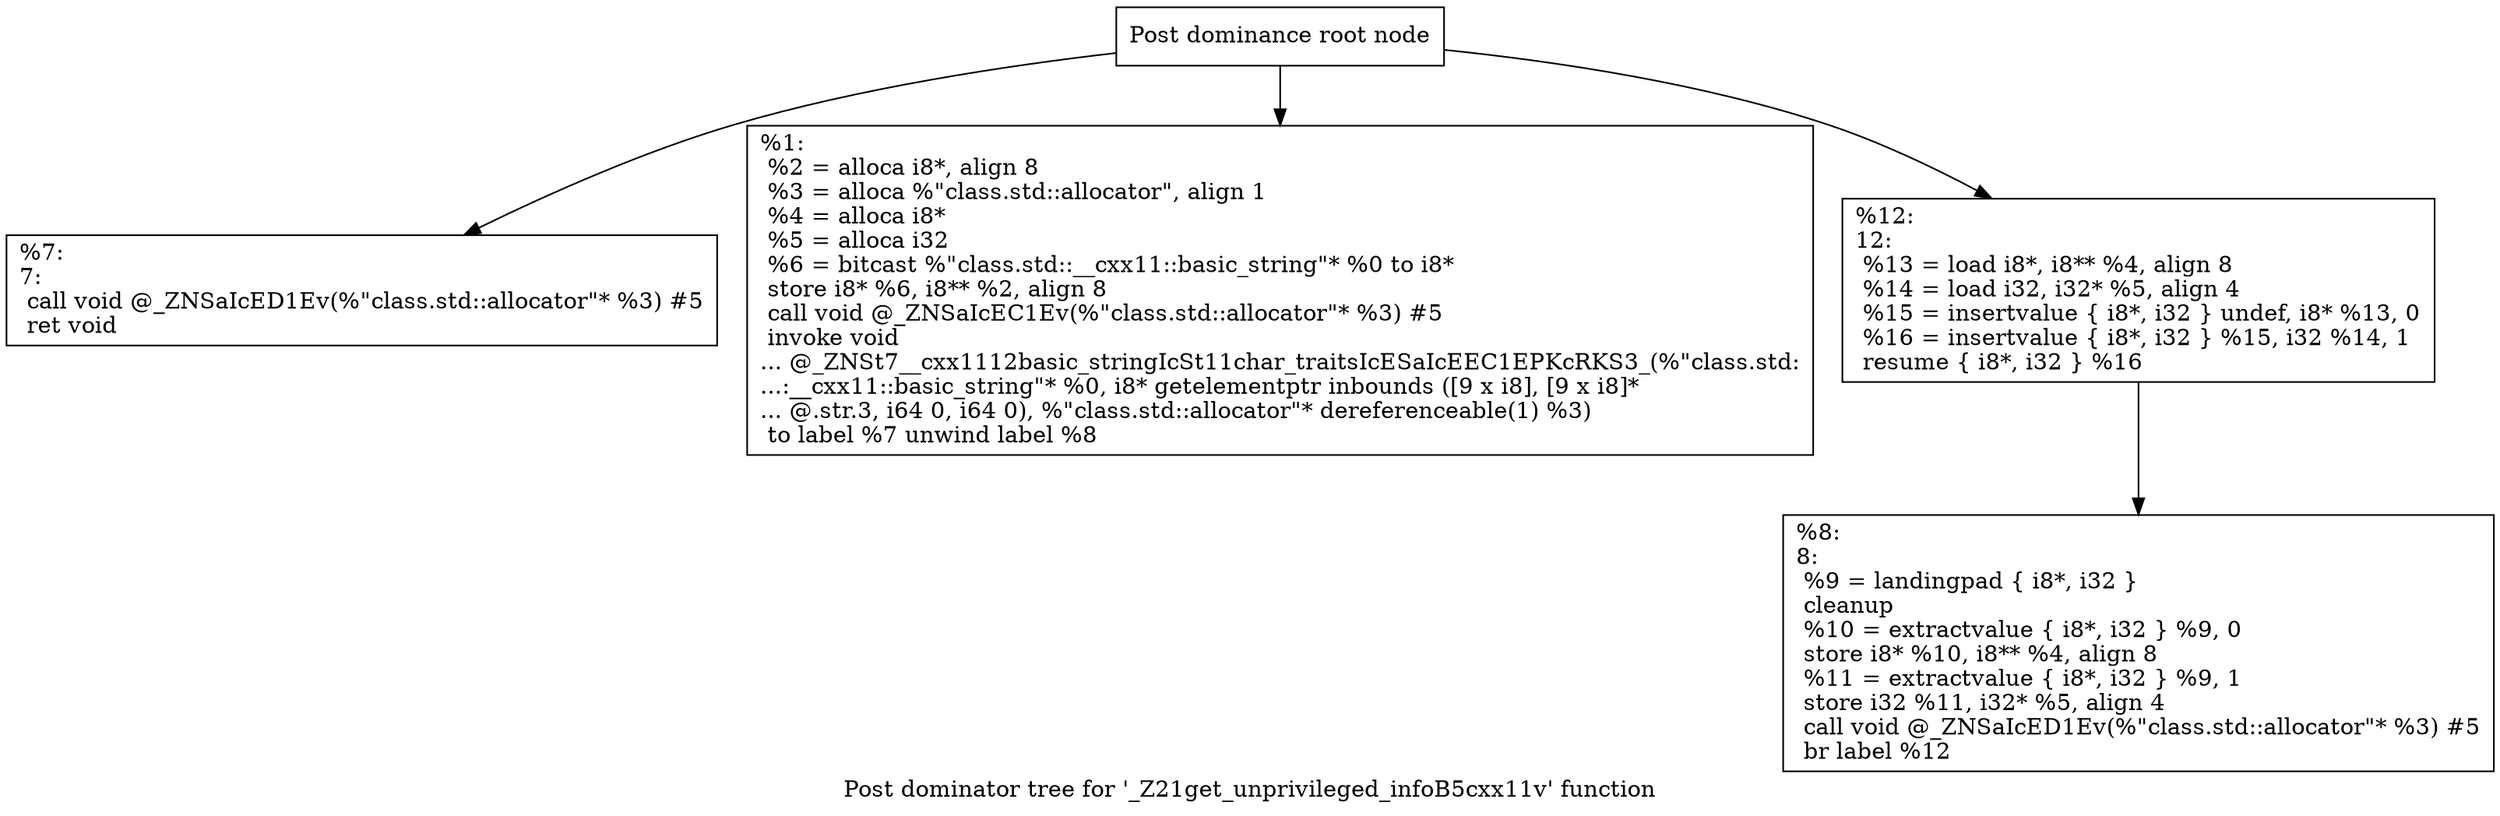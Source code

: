 digraph "Post dominator tree for '_Z21get_unprivileged_infoB5cxx11v' function" {
	label="Post dominator tree for '_Z21get_unprivileged_infoB5cxx11v' function";

	Node0x2353510 [shape=record,label="{Post dominance root node}"];
	Node0x2353510 -> Node0x2349f30;
	Node0x2353510 -> Node0x23535b0;
	Node0x2353510 -> Node0x2354780;
	Node0x2349f30 [shape=record,label="{%7:\l7:                                                \l  call void @_ZNSaIcED1Ev(%\"class.std::allocator\"* %3) #5\l  ret void\l}"];
	Node0x23535b0 [shape=record,label="{%1:\l  %2 = alloca i8*, align 8\l  %3 = alloca %\"class.std::allocator\", align 1\l  %4 = alloca i8*\l  %5 = alloca i32\l  %6 = bitcast %\"class.std::__cxx11::basic_string\"* %0 to i8*\l  store i8* %6, i8** %2, align 8\l  call void @_ZNSaIcEC1Ev(%\"class.std::allocator\"* %3) #5\l  invoke void\l... @_ZNSt7__cxx1112basic_stringIcSt11char_traitsIcESaIcEEC1EPKcRKS3_(%\"class.std:\l...:__cxx11::basic_string\"* %0, i8* getelementptr inbounds ([9 x i8], [9 x i8]*\l... @.str.3, i64 0, i64 0), %\"class.std::allocator\"* dereferenceable(1) %3)\l          to label %7 unwind label %8\l}"];
	Node0x2354780 [shape=record,label="{%12:\l12:                                               \l  %13 = load i8*, i8** %4, align 8\l  %14 = load i32, i32* %5, align 4\l  %15 = insertvalue \{ i8*, i32 \} undef, i8* %13, 0\l  %16 = insertvalue \{ i8*, i32 \} %15, i32 %14, 1\l  resume \{ i8*, i32 \} %16\l}"];
	Node0x2354780 -> Node0x23546c0;
	Node0x23546c0 [shape=record,label="{%8:\l8:                                                \l  %9 = landingpad \{ i8*, i32 \}\l          cleanup\l  %10 = extractvalue \{ i8*, i32 \} %9, 0\l  store i8* %10, i8** %4, align 8\l  %11 = extractvalue \{ i8*, i32 \} %9, 1\l  store i32 %11, i32* %5, align 4\l  call void @_ZNSaIcED1Ev(%\"class.std::allocator\"* %3) #5\l  br label %12\l}"];
}
